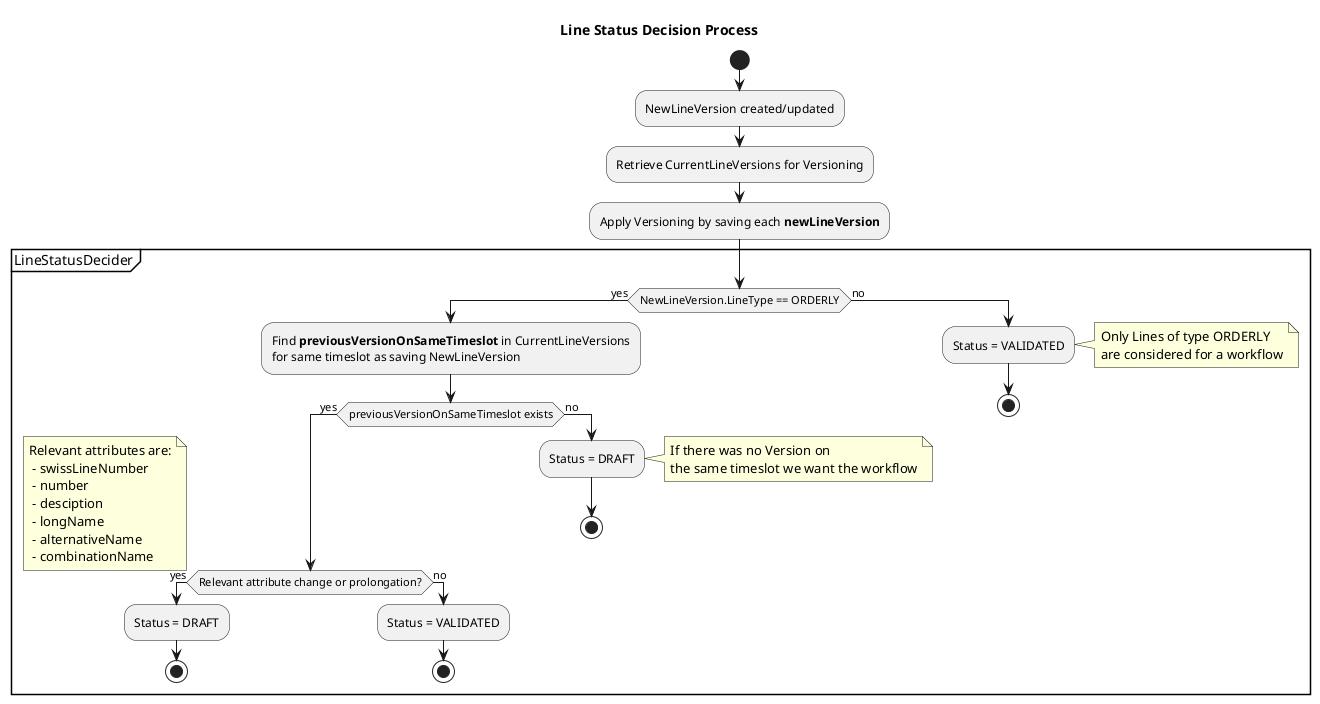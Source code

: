 @startuml

title Line Status Decision Process

start

:NewLineVersion created/updated;

:Retrieve CurrentLineVersions for Versioning;

:Apply Versioning by saving each **newLineVersion**;

partition "LineStatusDecider"{
    if (NewLineVersion.LineType == ORDERLY) then (yes)
      :Find **previousVersionOnSameTimeslot** in CurrentLineVersions
      for same timeslot as saving NewLineVersion;

      if (previousVersionOnSameTimeslot exists) then (yes)
        if (Relevant attribute change or prolongation?) then (yes)
        floating note
              Relevant attributes are:
               - swissLineNumber
               - number
               - desciption
               - longName
               - alternativeName
               - combinationName
        endnote
        :Status = DRAFT;
        stop
        else(no)
        :Status = VALIDATED;
        stop
        endif
      else (no)
        :Status = DRAFT;
        note right
            If there was no Version on
            the same timeslot we want the workflow
        endnote
        stop
      endif

    else (no)
      :Status = VALIDATED;
      note right
        Only Lines of type ORDERLY
        are considered for a workflow
      endnote
      stop
    endif
}

@enduml